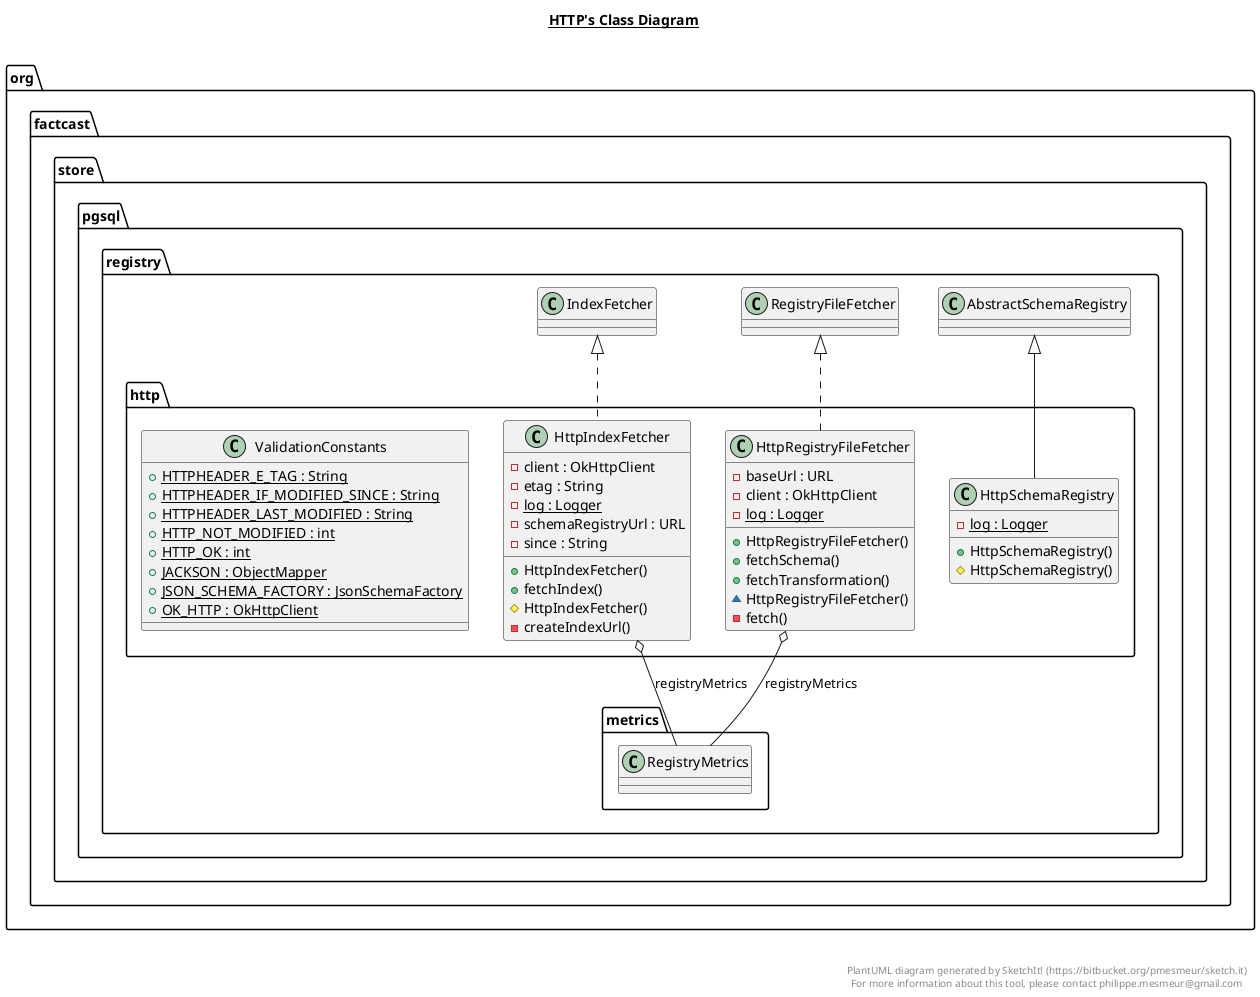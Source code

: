 @startuml

title __HTTP's Class Diagram__\n

  namespace org.factcast.store.pgsql {
    namespace registry {
      namespace http {
        class org.factcast.store.pgsql.registry.http.HttpIndexFetcher {
            - client : OkHttpClient
            - etag : String
            {static} - log : Logger
            - schemaRegistryUrl : URL
            - since : String
            + HttpIndexFetcher()
            + fetchIndex()
            # HttpIndexFetcher()
            - createIndexUrl()
        }
      }
    }
  }
  

  namespace org.factcast.store.pgsql {
    namespace registry {
      namespace http {
        class org.factcast.store.pgsql.registry.http.HttpRegistryFileFetcher {
            - baseUrl : URL
            - client : OkHttpClient
            {static} - log : Logger
            + HttpRegistryFileFetcher()
            + fetchSchema()
            + fetchTransformation()
            ~ HttpRegistryFileFetcher()
            - fetch()
        }
      }
    }
  }
  

  namespace org.factcast.store.pgsql {
    namespace registry {
      namespace http {
        class org.factcast.store.pgsql.registry.http.HttpSchemaRegistry {
            {static} - log : Logger
            + HttpSchemaRegistry()
            # HttpSchemaRegistry()
        }
      }
    }
  }
  

  namespace org.factcast.store.pgsql {
    namespace registry {
      namespace http {
        class org.factcast.store.pgsql.registry.http.ValidationConstants {
            {static} + HTTPHEADER_E_TAG : String
            {static} + HTTPHEADER_IF_MODIFIED_SINCE : String
            {static} + HTTPHEADER_LAST_MODIFIED : String
            {static} + HTTP_NOT_MODIFIED : int
            {static} + HTTP_OK : int
            {static} + JACKSON : ObjectMapper
            {static} + JSON_SCHEMA_FACTORY : JsonSchemaFactory
            {static} + OK_HTTP : OkHttpClient
        }
      }
    }
  }
  

  org.factcast.store.pgsql.registry.http.HttpIndexFetcher .up.|> org.factcast.store.pgsql.registry.IndexFetcher
  org.factcast.store.pgsql.registry.http.HttpIndexFetcher o-- org.factcast.store.pgsql.registry.metrics.RegistryMetrics : registryMetrics
  org.factcast.store.pgsql.registry.http.HttpRegistryFileFetcher .up.|> org.factcast.store.pgsql.registry.RegistryFileFetcher
  org.factcast.store.pgsql.registry.http.HttpRegistryFileFetcher o-- org.factcast.store.pgsql.registry.metrics.RegistryMetrics : registryMetrics
  org.factcast.store.pgsql.registry.http.HttpSchemaRegistry -up-|> org.factcast.store.pgsql.registry.AbstractSchemaRegistry


right footer


PlantUML diagram generated by SketchIt! (https://bitbucket.org/pmesmeur/sketch.it)
For more information about this tool, please contact philippe.mesmeur@gmail.com
endfooter

@enduml
